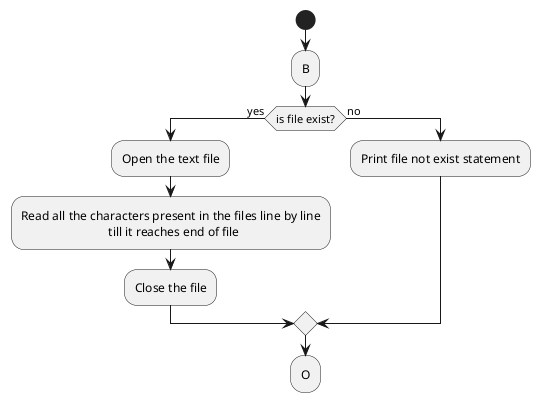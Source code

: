 /'
Module:	display_acc_details.plantuml
Function:
        PlantUML source for displaying mini statement of account.

Copyright:
        This file copyright (C) 2022 by
        MCCI Corporation
        3520 Krums Corners Road
        Ithaca, NY 14850
        An unpublished work. All rights reserved.
        This file is proprietary information, and may not be disclosed or
        copied without the prior permission of MCCI Corporation.

Author:
        Pranau R, MCCI Corporation    April 2022
'/

@startuml

start

:B;
if (is file exist?) then (yes)
:Open the text file;
:Read all the characters present in the files line by line 
                            till it reaches end of file;
:Close the file;

else (no)
:Print file not exist statement;

endif

:O;

@enduml